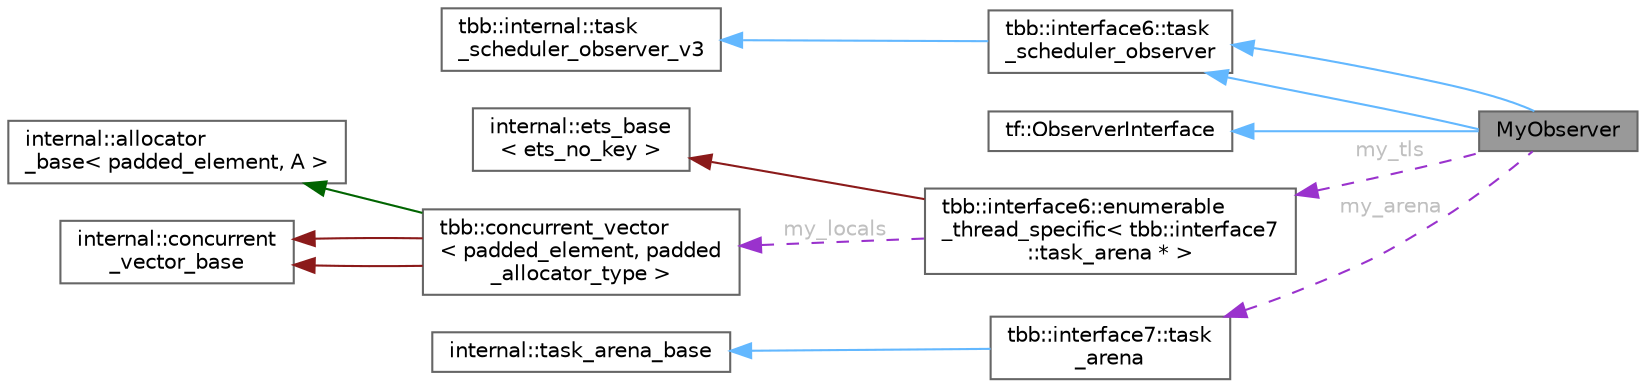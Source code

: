 digraph "MyObserver"
{
 // LATEX_PDF_SIZE
  bgcolor="transparent";
  edge [fontname=Helvetica,fontsize=10,labelfontname=Helvetica,labelfontsize=10];
  node [fontname=Helvetica,fontsize=10,shape=box,height=0.2,width=0.4];
  rankdir="LR";
  Node1 [id="Node000001",label="MyObserver",height=0.2,width=0.4,color="gray40", fillcolor="grey60", style="filled", fontcolor="black",tooltip=" "];
  Node2 -> Node1 [id="edge1_Node000001_Node000002",dir="back",color="steelblue1",style="solid",tooltip=" "];
  Node2 [id="Node000002",label="tbb::interface6::task\l_scheduler_observer",height=0.2,width=0.4,color="gray40", fillcolor="white", style="filled",URL="$classtbb_1_1interface6_1_1task__scheduler__observer.html",tooltip=" "];
  Node3 -> Node2 [id="edge2_Node000002_Node000003",dir="back",color="steelblue1",style="solid",tooltip=" "];
  Node3 [id="Node000003",label="tbb::internal::task\l_scheduler_observer_v3",height=0.2,width=0.4,color="gray40", fillcolor="white", style="filled",URL="$classtbb_1_1internal_1_1task__scheduler__observer__v3.html",tooltip=" "];
  Node2 -> Node1 [id="edge3_Node000001_Node000002",dir="back",color="steelblue1",style="solid",tooltip=" "];
  Node4 -> Node1 [id="edge4_Node000001_Node000004",dir="back",color="steelblue1",style="solid",tooltip=" "];
  Node4 [id="Node000004",label="tf::ObserverInterface",height=0.2,width=0.4,color="gray40", fillcolor="white", style="filled",URL="$classtf_1_1_observer_interface.html",tooltip="class to derive an executor observer"];
  Node5 -> Node1 [id="edge5_Node000001_Node000005",dir="back",color="darkorchid3",style="dashed",tooltip=" ",label=" my_tls",fontcolor="grey" ];
  Node5 [id="Node000005",label="tbb::interface6::enumerable\l_thread_specific\< tbb::interface7\l::task_arena * \>",height=0.2,width=0.4,color="gray40", fillcolor="white", style="filled",URL="$classtbb_1_1interface6_1_1enumerable__thread__specific.html",tooltip=" "];
  Node6 -> Node5 [id="edge6_Node000005_Node000006",dir="back",color="firebrick4",style="solid",tooltip=" "];
  Node6 [id="Node000006",label="internal::ets_base\l\< ets_no_key \>",height=0.2,width=0.4,color="gray40", fillcolor="white", style="filled",tooltip=" "];
  Node7 -> Node5 [id="edge7_Node000005_Node000007",dir="back",color="darkorchid3",style="dashed",tooltip=" ",label=" my_locals",fontcolor="grey" ];
  Node7 [id="Node000007",label="tbb::concurrent_vector\l\< padded_element, padded\l_allocator_type \>",height=0.2,width=0.4,color="gray40", fillcolor="white", style="filled",URL="$classtbb_1_1concurrent__vector.html",tooltip=" "];
  Node8 -> Node7 [id="edge8_Node000007_Node000008",dir="back",color="darkgreen",style="solid",tooltip=" "];
  Node8 [id="Node000008",label="internal::allocator\l_base\< padded_element, A \>",height=0.2,width=0.4,color="gray40", fillcolor="white", style="filled",tooltip=" "];
  Node9 -> Node7 [id="edge9_Node000007_Node000009",dir="back",color="firebrick4",style="solid",tooltip=" "];
  Node9 [id="Node000009",label="internal::concurrent\l_vector_base",height=0.2,width=0.4,color="gray40", fillcolor="white", style="filled",tooltip=" "];
  Node9 -> Node7 [id="edge10_Node000007_Node000009",dir="back",color="firebrick4",style="solid",tooltip=" "];
  Node10 -> Node1 [id="edge11_Node000001_Node000010",dir="back",color="darkorchid3",style="dashed",tooltip=" ",label=" my_arena",fontcolor="grey" ];
  Node10 [id="Node000010",label="tbb::interface7::task\l_arena",height=0.2,width=0.4,color="gray40", fillcolor="white", style="filled",URL="$classtbb_1_1interface7_1_1task__arena.html",tooltip=" "];
  Node11 -> Node10 [id="edge12_Node000010_Node000011",dir="back",color="steelblue1",style="solid",tooltip=" "];
  Node11 [id="Node000011",label="internal::task_arena_base",height=0.2,width=0.4,color="gray40", fillcolor="white", style="filled",tooltip=" "];
}
